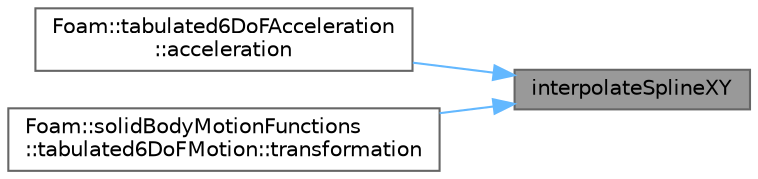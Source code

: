 digraph "interpolateSplineXY"
{
 // LATEX_PDF_SIZE
  bgcolor="transparent";
  edge [fontname=Helvetica,fontsize=10,labelfontname=Helvetica,labelfontsize=10];
  node [fontname=Helvetica,fontsize=10,shape=box,height=0.2,width=0.4];
  rankdir="RL";
  Node1 [id="Node000001",label="interpolateSplineXY",height=0.2,width=0.4,color="gray40", fillcolor="grey60", style="filled", fontcolor="black",tooltip=" "];
  Node1 -> Node2 [id="edge1_Node000001_Node000002",dir="back",color="steelblue1",style="solid",tooltip=" "];
  Node2 [id="Node000002",label="Foam::tabulated6DoFAcceleration\l::acceleration",height=0.2,width=0.4,color="grey40", fillcolor="white", style="filled",URL="$classFoam_1_1tabulated6DoFAcceleration.html#aedc0ecbfb7cb44bd6fd29b32507c39ed",tooltip=" "];
  Node1 -> Node3 [id="edge2_Node000001_Node000003",dir="back",color="steelblue1",style="solid",tooltip=" "];
  Node3 [id="Node000003",label="Foam::solidBodyMotionFunctions\l::tabulated6DoFMotion::transformation",height=0.2,width=0.4,color="grey40", fillcolor="white", style="filled",URL="$classFoam_1_1solidBodyMotionFunctions_1_1tabulated6DoFMotion.html#aa399caab3cd107de02ea674d7d25ed72",tooltip=" "];
}
